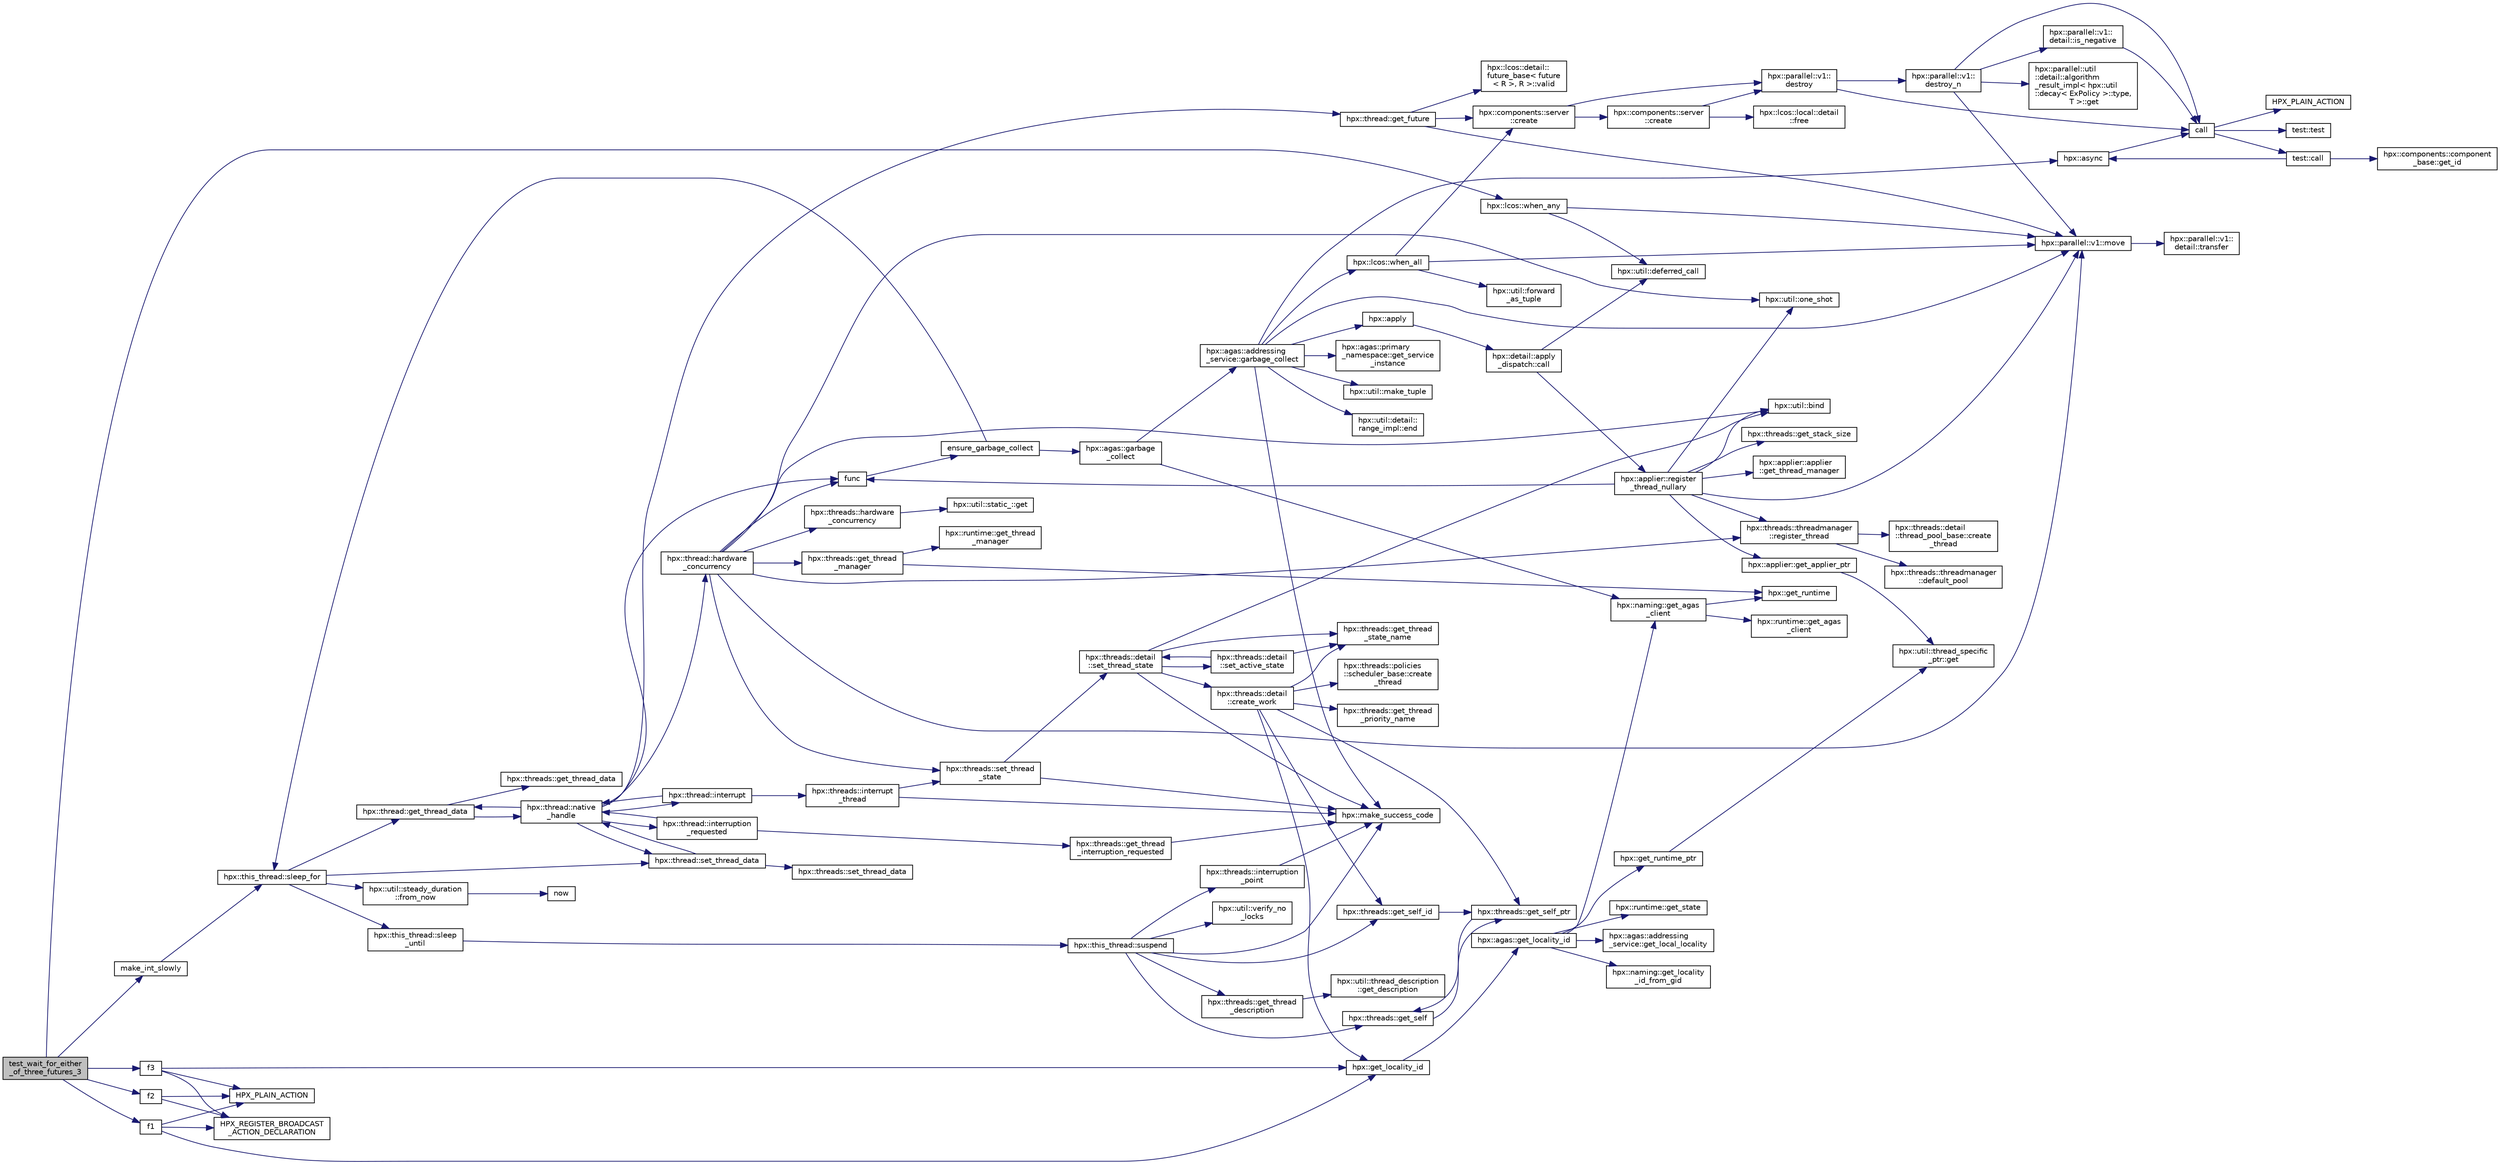 digraph "test_wait_for_either_of_three_futures_3"
{
  edge [fontname="Helvetica",fontsize="10",labelfontname="Helvetica",labelfontsize="10"];
  node [fontname="Helvetica",fontsize="10",shape=record];
  rankdir="LR";
  Node2216 [label="test_wait_for_either\l_of_three_futures_3",height=0.2,width=0.4,color="black", fillcolor="grey75", style="filled", fontcolor="black"];
  Node2216 -> Node2217 [color="midnightblue",fontsize="10",style="solid",fontname="Helvetica"];
  Node2217 [label="make_int_slowly",height=0.2,width=0.4,color="black", fillcolor="white", style="filled",URL="$d3/d69/shared__future_8cpp.html#a705c7614d231fc70ec236f627c8287f1"];
  Node2217 -> Node2218 [color="midnightblue",fontsize="10",style="solid",fontname="Helvetica"];
  Node2218 [label="hpx::this_thread::sleep_for",height=0.2,width=0.4,color="black", fillcolor="white", style="filled",URL="$d9/d52/namespacehpx_1_1this__thread.html#afc042a5a5fa52eef2d1d177a343435cf"];
  Node2218 -> Node2219 [color="midnightblue",fontsize="10",style="solid",fontname="Helvetica"];
  Node2219 [label="hpx::this_thread::sleep\l_until",height=0.2,width=0.4,color="black", fillcolor="white", style="filled",URL="$d9/d52/namespacehpx_1_1this__thread.html#ae12a853980115b23ff0ab8ca06622658"];
  Node2219 -> Node2220 [color="midnightblue",fontsize="10",style="solid",fontname="Helvetica"];
  Node2220 [label="hpx::this_thread::suspend",height=0.2,width=0.4,color="black", fillcolor="white", style="filled",URL="$d9/d52/namespacehpx_1_1this__thread.html#aca220026fb3014c0881d129fe31c0073"];
  Node2220 -> Node2221 [color="midnightblue",fontsize="10",style="solid",fontname="Helvetica"];
  Node2221 [label="hpx::threads::get_self",height=0.2,width=0.4,color="black", fillcolor="white", style="filled",URL="$d7/d28/namespacehpx_1_1threads.html#a07daf4d6d29233f20d66d41ab7b5b8e8"];
  Node2221 -> Node2222 [color="midnightblue",fontsize="10",style="solid",fontname="Helvetica"];
  Node2222 [label="hpx::threads::get_self_ptr",height=0.2,width=0.4,color="black", fillcolor="white", style="filled",URL="$d7/d28/namespacehpx_1_1threads.html#a22877ae347ad884cde3a51397dad6c53"];
  Node2222 -> Node2221 [color="midnightblue",fontsize="10",style="solid",fontname="Helvetica"];
  Node2220 -> Node2223 [color="midnightblue",fontsize="10",style="solid",fontname="Helvetica"];
  Node2223 [label="hpx::threads::get_self_id",height=0.2,width=0.4,color="black", fillcolor="white", style="filled",URL="$d7/d28/namespacehpx_1_1threads.html#afafe0f900b9fac3d4ed3c747625c1cfe"];
  Node2223 -> Node2222 [color="midnightblue",fontsize="10",style="solid",fontname="Helvetica"];
  Node2220 -> Node2224 [color="midnightblue",fontsize="10",style="solid",fontname="Helvetica"];
  Node2224 [label="hpx::threads::interruption\l_point",height=0.2,width=0.4,color="black", fillcolor="white", style="filled",URL="$d7/d28/namespacehpx_1_1threads.html#ada6ec56a12b050707311d8c628089059"];
  Node2224 -> Node2225 [color="midnightblue",fontsize="10",style="solid",fontname="Helvetica"];
  Node2225 [label="hpx::make_success_code",height=0.2,width=0.4,color="black", fillcolor="white", style="filled",URL="$d8/d83/namespacehpx.html#a0e8512a8f49e2a6c8185061181419d8f",tooltip="Returns error_code(hpx::success, \"success\", mode). "];
  Node2220 -> Node2226 [color="midnightblue",fontsize="10",style="solid",fontname="Helvetica"];
  Node2226 [label="hpx::util::verify_no\l_locks",height=0.2,width=0.4,color="black", fillcolor="white", style="filled",URL="$df/dad/namespacehpx_1_1util.html#ae0e1837ee6f09b79b26c2e788d2e9fc9"];
  Node2220 -> Node2227 [color="midnightblue",fontsize="10",style="solid",fontname="Helvetica"];
  Node2227 [label="hpx::threads::get_thread\l_description",height=0.2,width=0.4,color="black", fillcolor="white", style="filled",URL="$d7/d28/namespacehpx_1_1threads.html#a42fc18a7a680f4e8bc633a4b4c956701"];
  Node2227 -> Node2228 [color="midnightblue",fontsize="10",style="solid",fontname="Helvetica"];
  Node2228 [label="hpx::util::thread_description\l::get_description",height=0.2,width=0.4,color="black", fillcolor="white", style="filled",URL="$df/d9e/structhpx_1_1util_1_1thread__description.html#a8c834e14eca6eb228188022577f9f952"];
  Node2220 -> Node2225 [color="midnightblue",fontsize="10",style="solid",fontname="Helvetica"];
  Node2218 -> Node2229 [color="midnightblue",fontsize="10",style="solid",fontname="Helvetica"];
  Node2229 [label="hpx::util::steady_duration\l::from_now",height=0.2,width=0.4,color="black", fillcolor="white", style="filled",URL="$d9/d4f/classhpx_1_1util_1_1steady__duration.html#a0132206d767cd0f7395507b40111a153"];
  Node2229 -> Node2230 [color="midnightblue",fontsize="10",style="solid",fontname="Helvetica"];
  Node2230 [label="now",height=0.2,width=0.4,color="black", fillcolor="white", style="filled",URL="$de/db3/1d__stencil__1__omp_8cpp.html#a89e9667753dccfac455bd37a7a3a7b16"];
  Node2218 -> Node2231 [color="midnightblue",fontsize="10",style="solid",fontname="Helvetica"];
  Node2231 [label="hpx::thread::get_thread_data",height=0.2,width=0.4,color="black", fillcolor="white", style="filled",URL="$de/d9b/classhpx_1_1thread.html#a4535ef82cec3b953d2c941d20e3e3904"];
  Node2231 -> Node2232 [color="midnightblue",fontsize="10",style="solid",fontname="Helvetica"];
  Node2232 [label="hpx::threads::get_thread_data",height=0.2,width=0.4,color="black", fillcolor="white", style="filled",URL="$d7/d28/namespacehpx_1_1threads.html#a8737931ff6303807225f735b2b384ae4"];
  Node2231 -> Node2233 [color="midnightblue",fontsize="10",style="solid",fontname="Helvetica"];
  Node2233 [label="hpx::thread::native\l_handle",height=0.2,width=0.4,color="black", fillcolor="white", style="filled",URL="$de/d9b/classhpx_1_1thread.html#acf48190d264ab64c1c4ec99d0b421b5a"];
  Node2233 -> Node2234 [color="midnightblue",fontsize="10",style="solid",fontname="Helvetica"];
  Node2234 [label="hpx::thread::hardware\l_concurrency",height=0.2,width=0.4,color="black", fillcolor="white", style="filled",URL="$de/d9b/classhpx_1_1thread.html#a8e4fff210e02485ba493bc3a2a956c03"];
  Node2234 -> Node2235 [color="midnightblue",fontsize="10",style="solid",fontname="Helvetica"];
  Node2235 [label="hpx::threads::hardware\l_concurrency",height=0.2,width=0.4,color="black", fillcolor="white", style="filled",URL="$d7/d28/namespacehpx_1_1threads.html#aa8752a235478d2ad7b5ac467b63ab527"];
  Node2235 -> Node2236 [color="midnightblue",fontsize="10",style="solid",fontname="Helvetica"];
  Node2236 [label="hpx::util::static_::get",height=0.2,width=0.4,color="black", fillcolor="white", style="filled",URL="$d3/dbb/structhpx_1_1util_1_1static__.html#a2967c633948a3bf17a3b5405ef5a8318"];
  Node2234 -> Node2237 [color="midnightblue",fontsize="10",style="solid",fontname="Helvetica"];
  Node2237 [label="func",height=0.2,width=0.4,color="black", fillcolor="white", style="filled",URL="$d8/dfd/id__type__ref__counting__1032_8cpp.html#ab811b86ea5107ffb3351fcaa29d2c652"];
  Node2237 -> Node2238 [color="midnightblue",fontsize="10",style="solid",fontname="Helvetica"];
  Node2238 [label="ensure_garbage_collect",height=0.2,width=0.4,color="black", fillcolor="white", style="filled",URL="$d8/dfd/id__type__ref__counting__1032_8cpp.html#a5264b94bf7c262ac0e521fb290d476d5"];
  Node2238 -> Node2218 [color="midnightblue",fontsize="10",style="solid",fontname="Helvetica"];
  Node2238 -> Node2239 [color="midnightblue",fontsize="10",style="solid",fontname="Helvetica"];
  Node2239 [label="hpx::agas::garbage\l_collect",height=0.2,width=0.4,color="black", fillcolor="white", style="filled",URL="$dc/d54/namespacehpx_1_1agas.html#a951337adc4f9bd6df00a50737468e911"];
  Node2239 -> Node2240 [color="midnightblue",fontsize="10",style="solid",fontname="Helvetica"];
  Node2240 [label="hpx::naming::get_agas\l_client",height=0.2,width=0.4,color="black", fillcolor="white", style="filled",URL="$d4/dc9/namespacehpx_1_1naming.html#a0408fffd5d34b620712a801b0ae3b032"];
  Node2240 -> Node2241 [color="midnightblue",fontsize="10",style="solid",fontname="Helvetica"];
  Node2241 [label="hpx::get_runtime",height=0.2,width=0.4,color="black", fillcolor="white", style="filled",URL="$d8/d83/namespacehpx.html#aef902cc6c7dd3b9fbadf34d1e850a070"];
  Node2240 -> Node2242 [color="midnightblue",fontsize="10",style="solid",fontname="Helvetica"];
  Node2242 [label="hpx::runtime::get_agas\l_client",height=0.2,width=0.4,color="black", fillcolor="white", style="filled",URL="$d0/d7b/classhpx_1_1runtime.html#aeb5dddd30d6b9861669af8ad44d1a96a"];
  Node2239 -> Node2243 [color="midnightblue",fontsize="10",style="solid",fontname="Helvetica"];
  Node2243 [label="hpx::agas::addressing\l_service::garbage_collect",height=0.2,width=0.4,color="black", fillcolor="white", style="filled",URL="$db/d58/structhpx_1_1agas_1_1addressing__service.html#a87dcae0eacf6e62d5103ebf516d86f63"];
  Node2243 -> Node2225 [color="midnightblue",fontsize="10",style="solid",fontname="Helvetica"];
  Node2243 -> Node2244 [color="midnightblue",fontsize="10",style="solid",fontname="Helvetica"];
  Node2244 [label="hpx::agas::primary\l_namespace::get_service\l_instance",height=0.2,width=0.4,color="black", fillcolor="white", style="filled",URL="$d1/d43/structhpx_1_1agas_1_1primary__namespace.html#a7630ff0f30ff8c23b13b4672c5350e2e"];
  Node2243 -> Node2245 [color="midnightblue",fontsize="10",style="solid",fontname="Helvetica"];
  Node2245 [label="hpx::util::make_tuple",height=0.2,width=0.4,color="black", fillcolor="white", style="filled",URL="$df/dad/namespacehpx_1_1util.html#a06fa74211a987d208e013f400a9f5328"];
  Node2243 -> Node2246 [color="midnightblue",fontsize="10",style="solid",fontname="Helvetica"];
  Node2246 [label="hpx::util::detail::\lrange_impl::end",height=0.2,width=0.4,color="black", fillcolor="white", style="filled",URL="$d4/d4a/namespacehpx_1_1util_1_1detail_1_1range__impl.html#afb2ea48b0902f52ee4d8b764807b4316"];
  Node2243 -> Node2247 [color="midnightblue",fontsize="10",style="solid",fontname="Helvetica"];
  Node2247 [label="hpx::apply",height=0.2,width=0.4,color="black", fillcolor="white", style="filled",URL="$d8/d83/namespacehpx.html#aa87762f0db0731d385f3fdfdb25d59fc"];
  Node2247 -> Node2248 [color="midnightblue",fontsize="10",style="solid",fontname="Helvetica"];
  Node2248 [label="hpx::detail::apply\l_dispatch::call",height=0.2,width=0.4,color="black", fillcolor="white", style="filled",URL="$db/de8/structhpx_1_1detail_1_1apply__dispatch.html#a0755fab16d281e74bcff0f8045be9459"];
  Node2248 -> Node2249 [color="midnightblue",fontsize="10",style="solid",fontname="Helvetica"];
  Node2249 [label="hpx::applier::register\l_thread_nullary",height=0.2,width=0.4,color="black", fillcolor="white", style="filled",URL="$d8/dcb/namespacehpx_1_1applier.html#a401cd1145927e58d74d1eb52aaccd936"];
  Node2249 -> Node2250 [color="midnightblue",fontsize="10",style="solid",fontname="Helvetica"];
  Node2250 [label="hpx::applier::get_applier_ptr",height=0.2,width=0.4,color="black", fillcolor="white", style="filled",URL="$d8/dcb/namespacehpx_1_1applier.html#a617483cf2b77ad3a0aa428ade7b35299"];
  Node2250 -> Node2251 [color="midnightblue",fontsize="10",style="solid",fontname="Helvetica"];
  Node2251 [label="hpx::util::thread_specific\l_ptr::get",height=0.2,width=0.4,color="black", fillcolor="white", style="filled",URL="$d4/d4c/structhpx_1_1util_1_1thread__specific__ptr.html#a3b27d8520710478aa41d1f74206bdba9"];
  Node2249 -> Node2237 [color="midnightblue",fontsize="10",style="solid",fontname="Helvetica"];
  Node2249 -> Node2252 [color="midnightblue",fontsize="10",style="solid",fontname="Helvetica"];
  Node2252 [label="hpx::util::bind",height=0.2,width=0.4,color="black", fillcolor="white", style="filled",URL="$df/dad/namespacehpx_1_1util.html#ad844caedf82a0173d6909d910c3e48c6"];
  Node2249 -> Node2253 [color="midnightblue",fontsize="10",style="solid",fontname="Helvetica"];
  Node2253 [label="hpx::util::one_shot",height=0.2,width=0.4,color="black", fillcolor="white", style="filled",URL="$df/dad/namespacehpx_1_1util.html#a273e61be42a72415291e0ec0a4f28c7a"];
  Node2249 -> Node2254 [color="midnightblue",fontsize="10",style="solid",fontname="Helvetica"];
  Node2254 [label="hpx::parallel::v1::move",height=0.2,width=0.4,color="black", fillcolor="white", style="filled",URL="$db/db9/namespacehpx_1_1parallel_1_1v1.html#aa7c4ede081ce786c9d1eb1adff495cfc"];
  Node2254 -> Node2255 [color="midnightblue",fontsize="10",style="solid",fontname="Helvetica"];
  Node2255 [label="hpx::parallel::v1::\ldetail::transfer",height=0.2,width=0.4,color="black", fillcolor="white", style="filled",URL="$d2/ddd/namespacehpx_1_1parallel_1_1v1_1_1detail.html#ab1b56a05e1885ca7cc7ffa1804dd2f3c"];
  Node2249 -> Node2256 [color="midnightblue",fontsize="10",style="solid",fontname="Helvetica"];
  Node2256 [label="hpx::threads::get_stack_size",height=0.2,width=0.4,color="black", fillcolor="white", style="filled",URL="$d7/d28/namespacehpx_1_1threads.html#af597241b3c2785150be206737ca04aa6",tooltip="The get_stack_size function is part of the thread related API. It. "];
  Node2249 -> Node2257 [color="midnightblue",fontsize="10",style="solid",fontname="Helvetica"];
  Node2257 [label="hpx::applier::applier\l::get_thread_manager",height=0.2,width=0.4,color="black", fillcolor="white", style="filled",URL="$da/dcb/classhpx_1_1applier_1_1applier.html#acc36d583973701e573be39da97bba866",tooltip="Access the thread-manager instance associated with this applier. "];
  Node2249 -> Node2258 [color="midnightblue",fontsize="10",style="solid",fontname="Helvetica"];
  Node2258 [label="hpx::threads::threadmanager\l::register_thread",height=0.2,width=0.4,color="black", fillcolor="white", style="filled",URL="$d5/daa/classhpx_1_1threads_1_1threadmanager.html#a7f79c7578e08a60ca45eb276ce8133d8"];
  Node2258 -> Node2259 [color="midnightblue",fontsize="10",style="solid",fontname="Helvetica"];
  Node2259 [label="hpx::threads::threadmanager\l::default_pool",height=0.2,width=0.4,color="black", fillcolor="white", style="filled",URL="$d5/daa/classhpx_1_1threads_1_1threadmanager.html#a851f067d03b5dd1c5e6a9a6a841e05df"];
  Node2258 -> Node2260 [color="midnightblue",fontsize="10",style="solid",fontname="Helvetica"];
  Node2260 [label="hpx::threads::detail\l::thread_pool_base::create\l_thread",height=0.2,width=0.4,color="black", fillcolor="white", style="filled",URL="$de/dae/classhpx_1_1threads_1_1detail_1_1thread__pool__base.html#ad35d3779eef6f4528e62a26d71b34b34"];
  Node2248 -> Node2261 [color="midnightblue",fontsize="10",style="solid",fontname="Helvetica"];
  Node2261 [label="hpx::util::deferred_call",height=0.2,width=0.4,color="black", fillcolor="white", style="filled",URL="$df/dad/namespacehpx_1_1util.html#acdded623c658a7a3436f7e76bc9d881c"];
  Node2243 -> Node2254 [color="midnightblue",fontsize="10",style="solid",fontname="Helvetica"];
  Node2243 -> Node2262 [color="midnightblue",fontsize="10",style="solid",fontname="Helvetica"];
  Node2262 [label="hpx::async",height=0.2,width=0.4,color="black", fillcolor="white", style="filled",URL="$d8/d83/namespacehpx.html#acb7d8e37b73b823956ce144f9a57eaa4"];
  Node2262 -> Node2263 [color="midnightblue",fontsize="10",style="solid",fontname="Helvetica"];
  Node2263 [label="call",height=0.2,width=0.4,color="black", fillcolor="white", style="filled",URL="$d2/d67/promise__1620_8cpp.html#a58357f0b82bc761e1d0b9091ed563a70"];
  Node2263 -> Node2264 [color="midnightblue",fontsize="10",style="solid",fontname="Helvetica"];
  Node2264 [label="test::test",height=0.2,width=0.4,color="black", fillcolor="white", style="filled",URL="$d8/d89/structtest.html#ab42d5ece712d716b04cb3f686f297a26"];
  Node2263 -> Node2265 [color="midnightblue",fontsize="10",style="solid",fontname="Helvetica"];
  Node2265 [label="HPX_PLAIN_ACTION",height=0.2,width=0.4,color="black", fillcolor="white", style="filled",URL="$d2/d67/promise__1620_8cpp.html#ab96aab827a4b1fcaf66cfe0ba83fef23"];
  Node2263 -> Node2266 [color="midnightblue",fontsize="10",style="solid",fontname="Helvetica"];
  Node2266 [label="test::call",height=0.2,width=0.4,color="black", fillcolor="white", style="filled",URL="$d8/d89/structtest.html#aeb29e7ed6518b9426ccf1344c52620ae"];
  Node2266 -> Node2262 [color="midnightblue",fontsize="10",style="solid",fontname="Helvetica"];
  Node2266 -> Node2267 [color="midnightblue",fontsize="10",style="solid",fontname="Helvetica"];
  Node2267 [label="hpx::components::component\l_base::get_id",height=0.2,width=0.4,color="black", fillcolor="white", style="filled",URL="$d2/de6/classhpx_1_1components_1_1component__base.html#a4c8fd93514039bdf01c48d66d82b19cd"];
  Node2243 -> Node2268 [color="midnightblue",fontsize="10",style="solid",fontname="Helvetica"];
  Node2268 [label="hpx::lcos::when_all",height=0.2,width=0.4,color="black", fillcolor="white", style="filled",URL="$d2/dc9/namespacehpx_1_1lcos.html#a1a6fb024d8690923fb185d5aee204d54"];
  Node2268 -> Node2269 [color="midnightblue",fontsize="10",style="solid",fontname="Helvetica"];
  Node2269 [label="hpx::util::forward\l_as_tuple",height=0.2,width=0.4,color="black", fillcolor="white", style="filled",URL="$df/dad/namespacehpx_1_1util.html#ab7c31e3f24c3302a4f67b6735a6fa597"];
  Node2268 -> Node2254 [color="midnightblue",fontsize="10",style="solid",fontname="Helvetica"];
  Node2268 -> Node2270 [color="midnightblue",fontsize="10",style="solid",fontname="Helvetica"];
  Node2270 [label="hpx::components::server\l::create",height=0.2,width=0.4,color="black", fillcolor="white", style="filled",URL="$d2/da2/namespacehpx_1_1components_1_1server.html#ac776c89f3d68ceb910e8cee9fa937ab4",tooltip="Create arrays of components using their default constructor. "];
  Node2270 -> Node2271 [color="midnightblue",fontsize="10",style="solid",fontname="Helvetica"];
  Node2271 [label="hpx::components::server\l::create",height=0.2,width=0.4,color="black", fillcolor="white", style="filled",URL="$d2/da2/namespacehpx_1_1components_1_1server.html#a77d26de181c97b444565e230577981bd"];
  Node2271 -> Node2272 [color="midnightblue",fontsize="10",style="solid",fontname="Helvetica"];
  Node2272 [label="hpx::lcos::local::detail\l::free",height=0.2,width=0.4,color="black", fillcolor="white", style="filled",URL="$d4/dcb/namespacehpx_1_1lcos_1_1local_1_1detail.html#a55a940f019734e9bb045dc123cd80e48"];
  Node2271 -> Node2273 [color="midnightblue",fontsize="10",style="solid",fontname="Helvetica"];
  Node2273 [label="hpx::parallel::v1::\ldestroy",height=0.2,width=0.4,color="black", fillcolor="white", style="filled",URL="$db/db9/namespacehpx_1_1parallel_1_1v1.html#acf303558375048e8a7cc9a2c2e09477f"];
  Node2273 -> Node2263 [color="midnightblue",fontsize="10",style="solid",fontname="Helvetica"];
  Node2273 -> Node2274 [color="midnightblue",fontsize="10",style="solid",fontname="Helvetica"];
  Node2274 [label="hpx::parallel::v1::\ldestroy_n",height=0.2,width=0.4,color="black", fillcolor="white", style="filled",URL="$db/db9/namespacehpx_1_1parallel_1_1v1.html#a71d0691132a300690163f5636bcd5bd3"];
  Node2274 -> Node2275 [color="midnightblue",fontsize="10",style="solid",fontname="Helvetica"];
  Node2275 [label="hpx::parallel::v1::\ldetail::is_negative",height=0.2,width=0.4,color="black", fillcolor="white", style="filled",URL="$d2/ddd/namespacehpx_1_1parallel_1_1v1_1_1detail.html#adf2e40fc4b20ad0fd442ee3118a4d527"];
  Node2275 -> Node2263 [color="midnightblue",fontsize="10",style="solid",fontname="Helvetica"];
  Node2274 -> Node2276 [color="midnightblue",fontsize="10",style="solid",fontname="Helvetica"];
  Node2276 [label="hpx::parallel::util\l::detail::algorithm\l_result_impl\< hpx::util\l::decay\< ExPolicy \>::type,\l T \>::get",height=0.2,width=0.4,color="black", fillcolor="white", style="filled",URL="$d2/d42/structhpx_1_1parallel_1_1util_1_1detail_1_1algorithm__result__impl.html#ab5b051e8ec74eff5e0e62fd63f5d377e"];
  Node2274 -> Node2254 [color="midnightblue",fontsize="10",style="solid",fontname="Helvetica"];
  Node2274 -> Node2263 [color="midnightblue",fontsize="10",style="solid",fontname="Helvetica"];
  Node2270 -> Node2273 [color="midnightblue",fontsize="10",style="solid",fontname="Helvetica"];
  Node2234 -> Node2252 [color="midnightblue",fontsize="10",style="solid",fontname="Helvetica"];
  Node2234 -> Node2253 [color="midnightblue",fontsize="10",style="solid",fontname="Helvetica"];
  Node2234 -> Node2254 [color="midnightblue",fontsize="10",style="solid",fontname="Helvetica"];
  Node2234 -> Node2277 [color="midnightblue",fontsize="10",style="solid",fontname="Helvetica"];
  Node2277 [label="hpx::threads::get_thread\l_manager",height=0.2,width=0.4,color="black", fillcolor="white", style="filled",URL="$d7/d28/namespacehpx_1_1threads.html#a076973c3a53beadde7d967e22c4f6cce"];
  Node2277 -> Node2241 [color="midnightblue",fontsize="10",style="solid",fontname="Helvetica"];
  Node2277 -> Node2278 [color="midnightblue",fontsize="10",style="solid",fontname="Helvetica"];
  Node2278 [label="hpx::runtime::get_thread\l_manager",height=0.2,width=0.4,color="black", fillcolor="white", style="filled",URL="$d0/d7b/classhpx_1_1runtime.html#a865b12d57fcd44a8d3dda3e35414f563"];
  Node2234 -> Node2258 [color="midnightblue",fontsize="10",style="solid",fontname="Helvetica"];
  Node2234 -> Node2279 [color="midnightblue",fontsize="10",style="solid",fontname="Helvetica"];
  Node2279 [label="hpx::threads::set_thread\l_state",height=0.2,width=0.4,color="black", fillcolor="white", style="filled",URL="$d7/d28/namespacehpx_1_1threads.html#ac0690ad16ad778bcc79dcd727cc33025",tooltip="Set the thread state of the thread referenced by the thread_id id. "];
  Node2279 -> Node2225 [color="midnightblue",fontsize="10",style="solid",fontname="Helvetica"];
  Node2279 -> Node2280 [color="midnightblue",fontsize="10",style="solid",fontname="Helvetica"];
  Node2280 [label="hpx::threads::detail\l::set_thread_state",height=0.2,width=0.4,color="black", fillcolor="white", style="filled",URL="$d2/dd1/namespacehpx_1_1threads_1_1detail.html#af85ddc854c4a149bf1738eb1b111b9ab"];
  Node2280 -> Node2281 [color="midnightblue",fontsize="10",style="solid",fontname="Helvetica"];
  Node2281 [label="hpx::threads::get_thread\l_state_name",height=0.2,width=0.4,color="black", fillcolor="white", style="filled",URL="$d7/d28/namespacehpx_1_1threads.html#a26f91ea8d2195f165c033241c5cd11db"];
  Node2280 -> Node2225 [color="midnightblue",fontsize="10",style="solid",fontname="Helvetica"];
  Node2280 -> Node2252 [color="midnightblue",fontsize="10",style="solid",fontname="Helvetica"];
  Node2280 -> Node2282 [color="midnightblue",fontsize="10",style="solid",fontname="Helvetica"];
  Node2282 [label="hpx::threads::detail\l::set_active_state",height=0.2,width=0.4,color="black", fillcolor="white", style="filled",URL="$d2/dd1/namespacehpx_1_1threads_1_1detail.html#a45884a5bf04ad66a4f259231a3947e76"];
  Node2282 -> Node2281 [color="midnightblue",fontsize="10",style="solid",fontname="Helvetica"];
  Node2282 -> Node2280 [color="midnightblue",fontsize="10",style="solid",fontname="Helvetica"];
  Node2280 -> Node2283 [color="midnightblue",fontsize="10",style="solid",fontname="Helvetica"];
  Node2283 [label="hpx::threads::detail\l::create_work",height=0.2,width=0.4,color="black", fillcolor="white", style="filled",URL="$d2/dd1/namespacehpx_1_1threads_1_1detail.html#ae22384a3c1b1a1940032fad068fb54b1"];
  Node2283 -> Node2281 [color="midnightblue",fontsize="10",style="solid",fontname="Helvetica"];
  Node2283 -> Node2284 [color="midnightblue",fontsize="10",style="solid",fontname="Helvetica"];
  Node2284 [label="hpx::threads::get_thread\l_priority_name",height=0.2,width=0.4,color="black", fillcolor="white", style="filled",URL="$d7/d28/namespacehpx_1_1threads.html#a9c6b2fec0c1cf5b06ff83ce756ca6d42"];
  Node2283 -> Node2222 [color="midnightblue",fontsize="10",style="solid",fontname="Helvetica"];
  Node2283 -> Node2223 [color="midnightblue",fontsize="10",style="solid",fontname="Helvetica"];
  Node2283 -> Node2285 [color="midnightblue",fontsize="10",style="solid",fontname="Helvetica"];
  Node2285 [label="hpx::get_locality_id",height=0.2,width=0.4,color="black", fillcolor="white", style="filled",URL="$d8/d83/namespacehpx.html#a158d7c54a657bb364c1704033010697b",tooltip="Return the number of the locality this function is being called from. "];
  Node2285 -> Node2286 [color="midnightblue",fontsize="10",style="solid",fontname="Helvetica"];
  Node2286 [label="hpx::agas::get_locality_id",height=0.2,width=0.4,color="black", fillcolor="white", style="filled",URL="$dc/d54/namespacehpx_1_1agas.html#a491cc2ddecdf0f1a9129900caa6a4d3e"];
  Node2286 -> Node2287 [color="midnightblue",fontsize="10",style="solid",fontname="Helvetica"];
  Node2287 [label="hpx::get_runtime_ptr",height=0.2,width=0.4,color="black", fillcolor="white", style="filled",URL="$d8/d83/namespacehpx.html#af29daf2bb3e01b4d6495a1742b6cce64"];
  Node2287 -> Node2251 [color="midnightblue",fontsize="10",style="solid",fontname="Helvetica"];
  Node2286 -> Node2288 [color="midnightblue",fontsize="10",style="solid",fontname="Helvetica"];
  Node2288 [label="hpx::runtime::get_state",height=0.2,width=0.4,color="black", fillcolor="white", style="filled",URL="$d0/d7b/classhpx_1_1runtime.html#ab405f80e060dac95d624520f38b0524c"];
  Node2286 -> Node2240 [color="midnightblue",fontsize="10",style="solid",fontname="Helvetica"];
  Node2286 -> Node2289 [color="midnightblue",fontsize="10",style="solid",fontname="Helvetica"];
  Node2289 [label="hpx::agas::addressing\l_service::get_local_locality",height=0.2,width=0.4,color="black", fillcolor="white", style="filled",URL="$db/d58/structhpx_1_1agas_1_1addressing__service.html#ab52c19a37c2a7a006c6c15f90ad0539c"];
  Node2286 -> Node2290 [color="midnightblue",fontsize="10",style="solid",fontname="Helvetica"];
  Node2290 [label="hpx::naming::get_locality\l_id_from_gid",height=0.2,width=0.4,color="black", fillcolor="white", style="filled",URL="$d4/dc9/namespacehpx_1_1naming.html#a7fd43037784560bd04fda9b49e33529f"];
  Node2283 -> Node2291 [color="midnightblue",fontsize="10",style="solid",fontname="Helvetica"];
  Node2291 [label="hpx::threads::policies\l::scheduler_base::create\l_thread",height=0.2,width=0.4,color="black", fillcolor="white", style="filled",URL="$dd/d7e/structhpx_1_1threads_1_1policies_1_1scheduler__base.html#ad3b05cd7f363cc8e8410ce368c3794e0"];
  Node2233 -> Node2292 [color="midnightblue",fontsize="10",style="solid",fontname="Helvetica"];
  Node2292 [label="hpx::thread::interrupt",height=0.2,width=0.4,color="black", fillcolor="white", style="filled",URL="$de/d9b/classhpx_1_1thread.html#ac34d0d033aa743c476a79dbc2e1a8a39"];
  Node2292 -> Node2293 [color="midnightblue",fontsize="10",style="solid",fontname="Helvetica"];
  Node2293 [label="hpx::threads::interrupt\l_thread",height=0.2,width=0.4,color="black", fillcolor="white", style="filled",URL="$d7/d28/namespacehpx_1_1threads.html#a6bdda1a2aab61b9b13d274b5155d7e73"];
  Node2293 -> Node2225 [color="midnightblue",fontsize="10",style="solid",fontname="Helvetica"];
  Node2293 -> Node2279 [color="midnightblue",fontsize="10",style="solid",fontname="Helvetica"];
  Node2292 -> Node2233 [color="midnightblue",fontsize="10",style="solid",fontname="Helvetica"];
  Node2233 -> Node2294 [color="midnightblue",fontsize="10",style="solid",fontname="Helvetica"];
  Node2294 [label="hpx::thread::interruption\l_requested",height=0.2,width=0.4,color="black", fillcolor="white", style="filled",URL="$de/d9b/classhpx_1_1thread.html#a33276bb4c20bbb0b1978944e18ef71b8"];
  Node2294 -> Node2295 [color="midnightblue",fontsize="10",style="solid",fontname="Helvetica"];
  Node2295 [label="hpx::threads::get_thread\l_interruption_requested",height=0.2,width=0.4,color="black", fillcolor="white", style="filled",URL="$d7/d28/namespacehpx_1_1threads.html#ae64a7fdb8b5c8bac7be0c8282672a03b"];
  Node2295 -> Node2225 [color="midnightblue",fontsize="10",style="solid",fontname="Helvetica"];
  Node2294 -> Node2233 [color="midnightblue",fontsize="10",style="solid",fontname="Helvetica"];
  Node2233 -> Node2296 [color="midnightblue",fontsize="10",style="solid",fontname="Helvetica"];
  Node2296 [label="hpx::thread::get_future",height=0.2,width=0.4,color="black", fillcolor="white", style="filled",URL="$de/d9b/classhpx_1_1thread.html#a87fdb0d8da826366fc190ed224900a64"];
  Node2296 -> Node2297 [color="midnightblue",fontsize="10",style="solid",fontname="Helvetica"];
  Node2297 [label="hpx::lcos::detail::\lfuture_base\< future\l\< R \>, R \>::valid",height=0.2,width=0.4,color="black", fillcolor="white", style="filled",URL="$d5/dd7/classhpx_1_1lcos_1_1detail_1_1future__base.html#aaf7beb7374815614363033bd96573e75"];
  Node2296 -> Node2270 [color="midnightblue",fontsize="10",style="solid",fontname="Helvetica"];
  Node2296 -> Node2254 [color="midnightblue",fontsize="10",style="solid",fontname="Helvetica"];
  Node2233 -> Node2231 [color="midnightblue",fontsize="10",style="solid",fontname="Helvetica"];
  Node2233 -> Node2298 [color="midnightblue",fontsize="10",style="solid",fontname="Helvetica"];
  Node2298 [label="hpx::thread::set_thread_data",height=0.2,width=0.4,color="black", fillcolor="white", style="filled",URL="$de/d9b/classhpx_1_1thread.html#a7317a3cf5251f3b33c990449570d4cea"];
  Node2298 -> Node2299 [color="midnightblue",fontsize="10",style="solid",fontname="Helvetica"];
  Node2299 [label="hpx::threads::set_thread_data",height=0.2,width=0.4,color="black", fillcolor="white", style="filled",URL="$d7/d28/namespacehpx_1_1threads.html#a00a625acc149fce3ae38e4340454acf7"];
  Node2298 -> Node2233 [color="midnightblue",fontsize="10",style="solid",fontname="Helvetica"];
  Node2233 -> Node2237 [color="midnightblue",fontsize="10",style="solid",fontname="Helvetica"];
  Node2218 -> Node2298 [color="midnightblue",fontsize="10",style="solid",fontname="Helvetica"];
  Node2216 -> Node2300 [color="midnightblue",fontsize="10",style="solid",fontname="Helvetica"];
  Node2300 [label="f1",height=0.2,width=0.4,color="black", fillcolor="white", style="filled",URL="$d8/d8b/broadcast_8cpp.html#a1751fbd41f2529b84514a9dbd767959a"];
  Node2300 -> Node2285 [color="midnightblue",fontsize="10",style="solid",fontname="Helvetica"];
  Node2300 -> Node2301 [color="midnightblue",fontsize="10",style="solid",fontname="Helvetica"];
  Node2301 [label="HPX_PLAIN_ACTION",height=0.2,width=0.4,color="black", fillcolor="white", style="filled",URL="$d8/d8b/broadcast_8cpp.html#a19685a0394ce6a99351f7a679f6eeefc"];
  Node2300 -> Node2302 [color="midnightblue",fontsize="10",style="solid",fontname="Helvetica"];
  Node2302 [label="HPX_REGISTER_BROADCAST\l_ACTION_DECLARATION",height=0.2,width=0.4,color="black", fillcolor="white", style="filled",URL="$d7/d38/addressing__service_8cpp.html#a573d764d9cb34eec46a4bdffcf07875f"];
  Node2216 -> Node2303 [color="midnightblue",fontsize="10",style="solid",fontname="Helvetica"];
  Node2303 [label="f2",height=0.2,width=0.4,color="black", fillcolor="white", style="filled",URL="$d8/d8b/broadcast_8cpp.html#a90b718127ae383af9c1b52fb8d5e1166"];
  Node2303 -> Node2301 [color="midnightblue",fontsize="10",style="solid",fontname="Helvetica"];
  Node2303 -> Node2302 [color="midnightblue",fontsize="10",style="solid",fontname="Helvetica"];
  Node2216 -> Node2304 [color="midnightblue",fontsize="10",style="solid",fontname="Helvetica"];
  Node2304 [label="f3",height=0.2,width=0.4,color="black", fillcolor="white", style="filled",URL="$d8/d8b/broadcast_8cpp.html#a9bac347cb7dd97427ecd2dd58525b646"];
  Node2304 -> Node2285 [color="midnightblue",fontsize="10",style="solid",fontname="Helvetica"];
  Node2304 -> Node2301 [color="midnightblue",fontsize="10",style="solid",fontname="Helvetica"];
  Node2304 -> Node2302 [color="midnightblue",fontsize="10",style="solid",fontname="Helvetica"];
  Node2216 -> Node2305 [color="midnightblue",fontsize="10",style="solid",fontname="Helvetica"];
  Node2305 [label="hpx::lcos::when_any",height=0.2,width=0.4,color="black", fillcolor="white", style="filled",URL="$d2/dc9/namespacehpx_1_1lcos.html#a7153aebe3b8b8da116190c6bcff567b1"];
  Node2305 -> Node2254 [color="midnightblue",fontsize="10",style="solid",fontname="Helvetica"];
  Node2305 -> Node2261 [color="midnightblue",fontsize="10",style="solid",fontname="Helvetica"];
}

